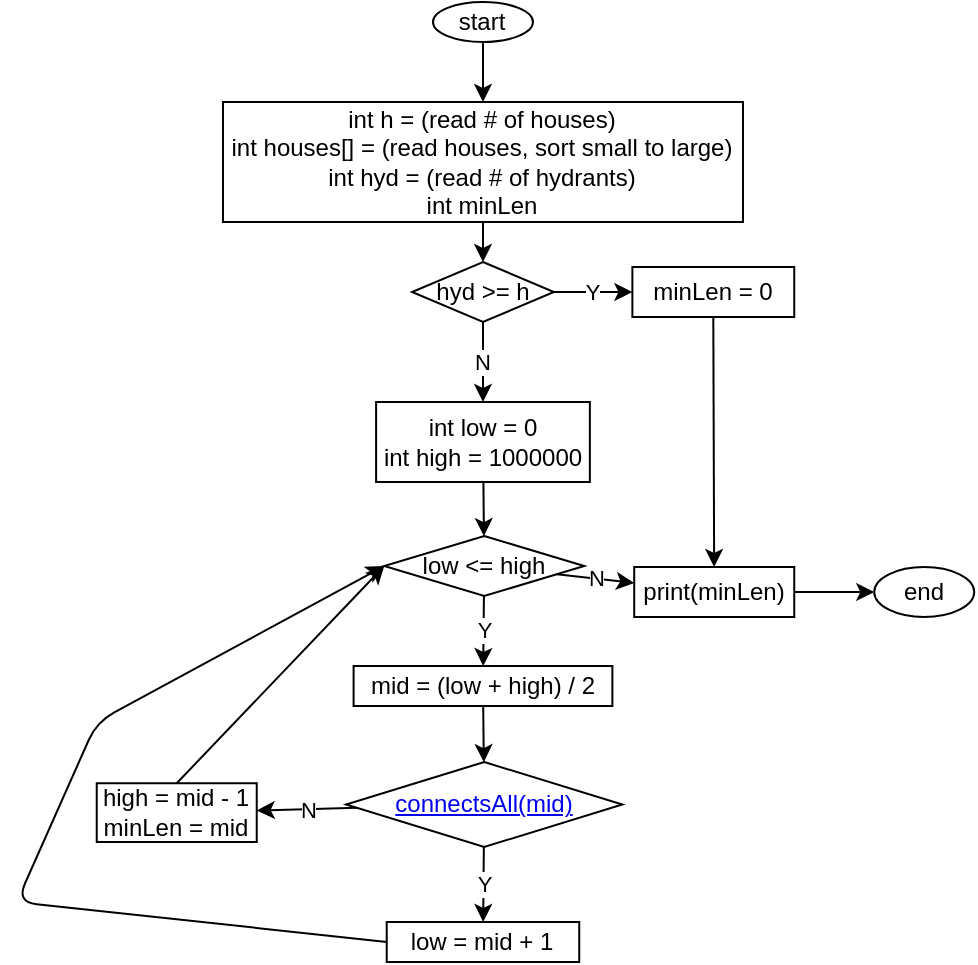 <mxfile>
    <diagram id="QyVkIBkOrX0Bcn6KgalT" name="main">
        <mxGraphModel dx="952" dy="568" grid="1" gridSize="10" guides="1" tooltips="1" connect="1" arrows="1" fold="1" page="1" pageScale="1" pageWidth="850" pageHeight="1100" math="0" shadow="0">
            <root>
                <mxCell id="0"/>
                <mxCell id="1" parent="0"/>
                <mxCell id="4" value="" style="edgeStyle=none;html=1;entryX=0.5;entryY=0;entryDx=0;entryDy=0;" parent="1" source="2" target="3" edge="1">
                    <mxGeometry relative="1" as="geometry">
                        <mxPoint x="147" y="130" as="targetPoint"/>
                    </mxGeometry>
                </mxCell>
                <mxCell id="2" value="start" style="ellipse;whiteSpace=wrap;html=1;" parent="1" vertex="1">
                    <mxGeometry x="252.49" y="40" width="50" height="20" as="geometry"/>
                </mxCell>
                <mxCell id="8" value="" style="edgeStyle=none;html=1;entryX=0.5;entryY=0;entryDx=0;entryDy=0;" parent="1" source="3" target="q6dr66AC0yQujGFqly6e-12" edge="1">
                    <mxGeometry relative="1" as="geometry">
                        <mxPoint x="280" y="140" as="targetPoint"/>
                    </mxGeometry>
                </mxCell>
                <mxCell id="3" value="int h = (read # of houses)&lt;br&gt;int houses[] = (read houses, sort small to large)&lt;br&gt;int hyd = (read # of hydrants)&lt;br&gt;int minLen" style="whiteSpace=wrap;html=1;" parent="1" vertex="1">
                    <mxGeometry x="147.49" y="90" width="260" height="60" as="geometry"/>
                </mxCell>
                <mxCell id="10" value="" style="edgeStyle=none;html=1;" parent="1" source="7" target="9" edge="1">
                    <mxGeometry relative="1" as="geometry"/>
                </mxCell>
                <mxCell id="7" value="int low = 0&lt;br&gt;int high = 1000000" style="whiteSpace=wrap;html=1;" parent="1" vertex="1">
                    <mxGeometry x="224.05" y="240" width="106.88" height="40" as="geometry"/>
                </mxCell>
                <mxCell id="-coCAAHgiRWkXLJY6Ewl-11" value="N" style="edgeStyle=none;html=1;" parent="1" source="9" target="-coCAAHgiRWkXLJY6Ewl-10" edge="1">
                    <mxGeometry relative="1" as="geometry"/>
                </mxCell>
                <mxCell id="-coCAAHgiRWkXLJY6Ewl-15" value="Y" style="edgeStyle=none;html=1;" parent="1" source="9" target="-coCAAHgiRWkXLJY6Ewl-14" edge="1">
                    <mxGeometry relative="1" as="geometry"/>
                </mxCell>
                <mxCell id="9" value="low &amp;lt;= high" style="rhombus;whiteSpace=wrap;html=1;" parent="1" vertex="1">
                    <mxGeometry x="228.12" y="307" width="100" height="30" as="geometry"/>
                </mxCell>
                <mxCell id="-coCAAHgiRWkXLJY6Ewl-13" value="" style="edgeStyle=none;html=1;" parent="1" source="-coCAAHgiRWkXLJY6Ewl-10" target="-coCAAHgiRWkXLJY6Ewl-12" edge="1">
                    <mxGeometry relative="1" as="geometry"/>
                </mxCell>
                <mxCell id="-coCAAHgiRWkXLJY6Ewl-10" value="print(minLen)" style="whiteSpace=wrap;html=1;" parent="1" vertex="1">
                    <mxGeometry x="353.11" y="322.5" width="80.01" height="25" as="geometry"/>
                </mxCell>
                <mxCell id="-coCAAHgiRWkXLJY6Ewl-12" value="end" style="ellipse;whiteSpace=wrap;html=1;" parent="1" vertex="1">
                    <mxGeometry x="473.12" y="322.5" width="50" height="25" as="geometry"/>
                </mxCell>
                <mxCell id="-coCAAHgiRWkXLJY6Ewl-17" value="" style="edgeStyle=none;html=1;" parent="1" source="-coCAAHgiRWkXLJY6Ewl-14" target="-coCAAHgiRWkXLJY6Ewl-16" edge="1">
                    <mxGeometry relative="1" as="geometry"/>
                </mxCell>
                <mxCell id="-coCAAHgiRWkXLJY6Ewl-14" value="mid = (low + high) / 2" style="whiteSpace=wrap;html=1;" parent="1" vertex="1">
                    <mxGeometry x="212.8" y="372" width="129.39" height="20" as="geometry"/>
                </mxCell>
                <mxCell id="-coCAAHgiRWkXLJY6Ewl-19" value="N" style="edgeStyle=none;html=1;" parent="1" source="-coCAAHgiRWkXLJY6Ewl-16" target="-coCAAHgiRWkXLJY6Ewl-18" edge="1">
                    <mxGeometry relative="1" as="geometry"/>
                </mxCell>
                <mxCell id="-coCAAHgiRWkXLJY6Ewl-22" value="Y" style="edgeStyle=none;html=1;" parent="1" source="-coCAAHgiRWkXLJY6Ewl-16" target="-coCAAHgiRWkXLJY6Ewl-21" edge="1">
                    <mxGeometry relative="1" as="geometry"/>
                </mxCell>
                <mxCell id="-coCAAHgiRWkXLJY6Ewl-16" value="&lt;a href=&quot;data:page/id,bX6vdtLipHH2bT0xM-UE&quot;&gt;connectsAll(mid)&lt;/a&gt;" style="rhombus;whiteSpace=wrap;html=1;" parent="1" vertex="1">
                    <mxGeometry x="209.05" y="420" width="138.14" height="42.5" as="geometry"/>
                </mxCell>
                <mxCell id="-coCAAHgiRWkXLJY6Ewl-20" style="edgeStyle=none;html=1;exitX=0.5;exitY=0;exitDx=0;exitDy=0;entryX=0;entryY=0.5;entryDx=0;entryDy=0;" parent="1" source="-coCAAHgiRWkXLJY6Ewl-18" target="9" edge="1">
                    <mxGeometry relative="1" as="geometry"/>
                </mxCell>
                <mxCell id="-coCAAHgiRWkXLJY6Ewl-18" value="high = mid - 1&lt;br&gt;minLen = mid" style="whiteSpace=wrap;html=1;" parent="1" vertex="1">
                    <mxGeometry x="84.37" y="430.62" width="80" height="29.38" as="geometry"/>
                </mxCell>
                <mxCell id="-coCAAHgiRWkXLJY6Ewl-23" style="edgeStyle=none;html=1;exitX=0;exitY=0.5;exitDx=0;exitDy=0;entryX=0;entryY=0.5;entryDx=0;entryDy=0;" parent="1" source="-coCAAHgiRWkXLJY6Ewl-21" target="9" edge="1">
                    <mxGeometry relative="1" as="geometry">
                        <Array as="points">
                            <mxPoint x="44.37" y="490"/>
                            <mxPoint x="84.37" y="400"/>
                        </Array>
                    </mxGeometry>
                </mxCell>
                <mxCell id="-coCAAHgiRWkXLJY6Ewl-21" value="low = mid + 1" style="whiteSpace=wrap;html=1;" parent="1" vertex="1">
                    <mxGeometry x="229.36" y="500" width="96.26" height="20" as="geometry"/>
                </mxCell>
                <mxCell id="q6dr66AC0yQujGFqly6e-14" value="Y" style="edgeStyle=none;html=1;" edge="1" parent="1" source="q6dr66AC0yQujGFqly6e-12" target="q6dr66AC0yQujGFqly6e-13">
                    <mxGeometry relative="1" as="geometry"/>
                </mxCell>
                <mxCell id="q6dr66AC0yQujGFqly6e-16" value="N" style="edgeStyle=none;html=1;" edge="1" parent="1" source="q6dr66AC0yQujGFqly6e-12" target="7">
                    <mxGeometry relative="1" as="geometry"/>
                </mxCell>
                <mxCell id="q6dr66AC0yQujGFqly6e-12" value="hyd &amp;gt;= h" style="rhombus;whiteSpace=wrap;html=1;" vertex="1" parent="1">
                    <mxGeometry x="242.02" y="170" width="70.95" height="30" as="geometry"/>
                </mxCell>
                <mxCell id="q6dr66AC0yQujGFqly6e-15" style="edgeStyle=none;html=1;exitX=0.5;exitY=1;exitDx=0;exitDy=0;" edge="1" parent="1" source="q6dr66AC0yQujGFqly6e-13" target="-coCAAHgiRWkXLJY6Ewl-10">
                    <mxGeometry relative="1" as="geometry"/>
                </mxCell>
                <mxCell id="q6dr66AC0yQujGFqly6e-13" value="minLen = 0" style="whiteSpace=wrap;html=1;" vertex="1" parent="1">
                    <mxGeometry x="352.19" y="172.5" width="80.93" height="25" as="geometry"/>
                </mxCell>
            </root>
        </mxGraphModel>
    </diagram>
    <diagram id="bX6vdtLipHH2bT0xM-UE" name="connectsAll">
        <mxGraphModel dx="952" dy="568" grid="1" gridSize="10" guides="1" tooltips="1" connect="1" arrows="1" fold="1" page="1" pageScale="1" pageWidth="850" pageHeight="1100" math="0" shadow="0">
            <root>
                <mxCell id="0"/>
                <mxCell id="1" parent="0"/>
                <mxCell id="tBs-6nuV-7oXEuhNrBcR-2" value="" style="edgeStyle=none;html=1;" parent="1" source="2GrpjXI9hi-jT8Rj1izM-1" target="tBs-6nuV-7oXEuhNrBcR-1" edge="1">
                    <mxGeometry relative="1" as="geometry"/>
                </mxCell>
                <mxCell id="2GrpjXI9hi-jT8Rj1izM-1" value="int i = 0" style="rounded=0;whiteSpace=wrap;html=1;" parent="1" vertex="1">
                    <mxGeometry x="80" y="60" width="70" height="20" as="geometry"/>
                </mxCell>
                <mxCell id="QnkMKIGfDVZokfqXj8-x-2" value="Y" style="edgeStyle=none;html=1;" edge="1" parent="1" source="tBs-6nuV-7oXEuhNrBcR-1" target="QnkMKIGfDVZokfqXj8-x-1">
                    <mxGeometry relative="1" as="geometry"/>
                </mxCell>
                <mxCell id="PE7vxuPLw4c1gZDMlC2_-3" value="N" style="edgeStyle=none;html=1;" edge="1" parent="1" source="tBs-6nuV-7oXEuhNrBcR-1" target="PE7vxuPLw4c1gZDMlC2_-2">
                    <mxGeometry relative="1" as="geometry"/>
                </mxCell>
                <mxCell id="tBs-6nuV-7oXEuhNrBcR-1" value="i &amp;lt; h&lt;br&gt;i++" style="rhombus;whiteSpace=wrap;html=1;rounded=0;" parent="1" vertex="1">
                    <mxGeometry x="180" y="45" width="61.87" height="50" as="geometry"/>
                </mxCell>
                <mxCell id="qVsORZMlgX1-P8AkKudu-2" value="" style="edgeStyle=none;html=1;entryX=0.5;entryY=0;entryDx=0;entryDy=0;" edge="1" parent="1" source="QnkMKIGfDVZokfqXj8-x-1" target="PE7vxuPLw4c1gZDMlC2_-1">
                    <mxGeometry relative="1" as="geometry">
                        <mxPoint x="143.566" y="270.299" as="targetPoint"/>
                    </mxGeometry>
                </mxCell>
                <mxCell id="QnkMKIGfDVZokfqXj8-x-1" value="int hoseEnd = mid+ houses[i]&lt;br&gt;int remHyd = f - 1&lt;br&gt;int j = i" style="whiteSpace=wrap;html=1;rounded=0;" vertex="1" parent="1">
                    <mxGeometry x="124.05" y="140" width="173.76" height="50" as="geometry"/>
                </mxCell>
                <mxCell id="G6tJAWIctYtd0AoHdahx-4" value="N" style="edgeStyle=none;html=1;entryX=0;entryY=0.5;entryDx=0;entryDy=0;" edge="1" parent="1" source="PE7vxuPLw4c1gZDMlC2_-1" target="TKYxFgEp3v_BKGfOPGAS-1">
                    <mxGeometry relative="1" as="geometry">
                        <mxPoint x="226.865" y="310" as="targetPoint"/>
                    </mxGeometry>
                </mxCell>
                <mxCell id="TKYxFgEp3v_BKGfOPGAS-6" value="Y" style="edgeStyle=none;html=1;" edge="1" parent="1" source="PE7vxuPLw4c1gZDMlC2_-1" target="TKYxFgEp3v_BKGfOPGAS-5">
                    <mxGeometry relative="1" as="geometry"/>
                </mxCell>
                <mxCell id="PE7vxuPLw4c1gZDMlC2_-1" value="j &amp;lt; h&lt;br&gt;j++" style="rhombus;whiteSpace=wrap;html=1;rounded=0;" vertex="1" parent="1">
                    <mxGeometry x="180" y="220" width="61.87" height="50" as="geometry"/>
                </mxCell>
                <mxCell id="G6tJAWIctYtd0AoHdahx-2" value="" style="edgeStyle=none;html=1;" edge="1" parent="1" source="PE7vxuPLw4c1gZDMlC2_-2" target="G6tJAWIctYtd0AoHdahx-1">
                    <mxGeometry relative="1" as="geometry"/>
                </mxCell>
                <mxCell id="PE7vxuPLw4c1gZDMlC2_-2" value="return false" style="whiteSpace=wrap;html=1;rounded=0;" vertex="1" parent="1">
                    <mxGeometry x="280" y="57.5" width="80" height="25" as="geometry"/>
                </mxCell>
                <mxCell id="G6tJAWIctYtd0AoHdahx-1" value="&lt;a href=&quot;data:page/id,QyVkIBkOrX0Bcn6KgalT&quot;&gt;main&lt;/a&gt;" style="whiteSpace=wrap;html=1;rounded=0;" vertex="1" parent="1">
                    <mxGeometry x="400" y="57.5" width="50" height="25" as="geometry"/>
                </mxCell>
                <mxCell id="TKYxFgEp3v_BKGfOPGAS-4" value="Y" style="edgeStyle=none;html=1;" edge="1" parent="1" source="TKYxFgEp3v_BKGfOPGAS-1" target="TKYxFgEp3v_BKGfOPGAS-3">
                    <mxGeometry relative="1" as="geometry"/>
                </mxCell>
                <mxCell id="5Lz3XiSGarQKi-3bVRF--1" style="edgeStyle=none;html=1;exitX=0.5;exitY=0;exitDx=0;exitDy=0;entryX=1;entryY=0;entryDx=0;entryDy=0;" edge="1" parent="1" source="TKYxFgEp3v_BKGfOPGAS-1" target="PE7vxuPLw4c1gZDMlC2_-1">
                    <mxGeometry relative="1" as="geometry"/>
                </mxCell>
                <mxCell id="TKYxFgEp3v_BKGfOPGAS-1" value="houses[j] - hoseEnd &amp;gt; mid" style="rhombus;whiteSpace=wrap;html=1;rounded=0;" vertex="1" parent="1">
                    <mxGeometry x="269.07" y="212.5" width="180.93" height="65" as="geometry"/>
                </mxCell>
                <mxCell id="XbF0sc0Zv3xyRnCbJF_L-1" value="N" style="edgeStyle=none;html=1;exitX=0.5;exitY=0;exitDx=0;exitDy=0;entryX=0.5;entryY=1;entryDx=0;entryDy=0;" edge="1" parent="1" source="TKYxFgEp3v_BKGfOPGAS-3" target="PE7vxuPLw4c1gZDMlC2_-2">
                    <mxGeometry relative="1" as="geometry"/>
                </mxCell>
                <mxCell id="XbF0sc0Zv3xyRnCbJF_L-3" value="Y" style="edgeStyle=none;html=1;" edge="1" parent="1" source="TKYxFgEp3v_BKGfOPGAS-3" target="XbF0sc0Zv3xyRnCbJF_L-2">
                    <mxGeometry relative="1" as="geometry"/>
                </mxCell>
                <mxCell id="TKYxFgEp3v_BKGfOPGAS-3" value="remHyd &amp;gt; 0" style="rhombus;whiteSpace=wrap;html=1;rounded=0;" vertex="1" parent="1">
                    <mxGeometry x="480.93" y="226.25" width="119.07" height="37.5" as="geometry"/>
                </mxCell>
                <mxCell id="TKYxFgEp3v_BKGfOPGAS-8" value="" style="edgeStyle=none;html=1;" edge="1" parent="1" source="TKYxFgEp3v_BKGfOPGAS-5" target="TKYxFgEp3v_BKGfOPGAS-7">
                    <mxGeometry relative="1" as="geometry"/>
                </mxCell>
                <mxCell id="TKYxFgEp3v_BKGfOPGAS-5" value="return true" style="whiteSpace=wrap;html=1;rounded=0;" vertex="1" parent="1">
                    <mxGeometry x="173.43" y="310" width="75.01" height="20" as="geometry"/>
                </mxCell>
                <mxCell id="TKYxFgEp3v_BKGfOPGAS-7" value="&lt;a href=&quot;null&quot;&gt;main&lt;/a&gt;" style="whiteSpace=wrap;html=1;rounded=0;" vertex="1" parent="1">
                    <mxGeometry x="185.93" y="360" width="50" height="25" as="geometry"/>
                </mxCell>
                <mxCell id="XbF0sc0Zv3xyRnCbJF_L-4" style="edgeStyle=none;html=1;exitX=0;exitY=0.5;exitDx=0;exitDy=0;entryX=1;entryY=1;entryDx=0;entryDy=0;" edge="1" parent="1" source="XbF0sc0Zv3xyRnCbJF_L-2" target="PE7vxuPLw4c1gZDMlC2_-1">
                    <mxGeometry relative="1" as="geometry"/>
                </mxCell>
                <mxCell id="XbF0sc0Zv3xyRnCbJF_L-2" value="remHyd--&lt;br&gt;hoseEnd = mid + houses[j]" style="whiteSpace=wrap;html=1;rounded=0;" vertex="1" parent="1">
                    <mxGeometry x="460.47" y="303" width="160" height="34" as="geometry"/>
                </mxCell>
            </root>
        </mxGraphModel>
    </diagram>
</mxfile>